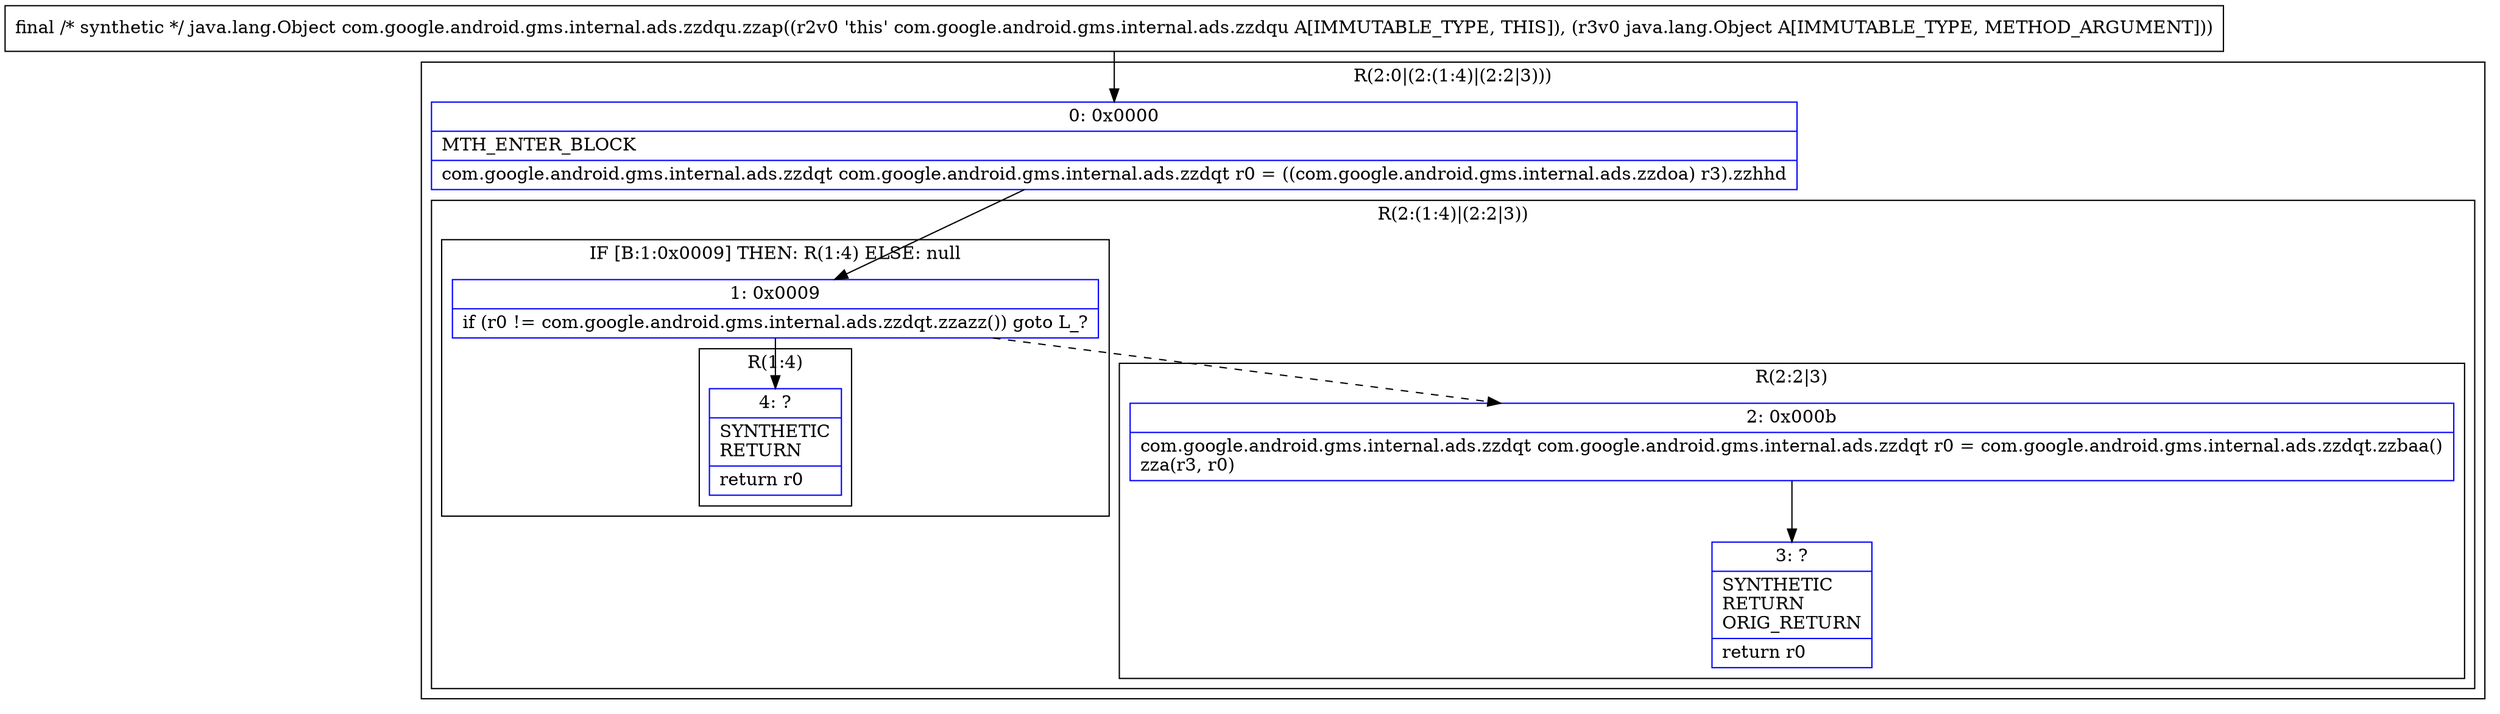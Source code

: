 digraph "CFG forcom.google.android.gms.internal.ads.zzdqu.zzap(Ljava\/lang\/Object;)Ljava\/lang\/Object;" {
subgraph cluster_Region_446015294 {
label = "R(2:0|(2:(1:4)|(2:2|3)))";
node [shape=record,color=blue];
Node_0 [shape=record,label="{0\:\ 0x0000|MTH_ENTER_BLOCK\l|com.google.android.gms.internal.ads.zzdqt com.google.android.gms.internal.ads.zzdqt r0 = ((com.google.android.gms.internal.ads.zzdoa) r3).zzhhd\l}"];
subgraph cluster_Region_988906300 {
label = "R(2:(1:4)|(2:2|3))";
node [shape=record,color=blue];
subgraph cluster_IfRegion_1956257849 {
label = "IF [B:1:0x0009] THEN: R(1:4) ELSE: null";
node [shape=record,color=blue];
Node_1 [shape=record,label="{1\:\ 0x0009|if (r0 != com.google.android.gms.internal.ads.zzdqt.zzazz()) goto L_?\l}"];
subgraph cluster_Region_1903915295 {
label = "R(1:4)";
node [shape=record,color=blue];
Node_4 [shape=record,label="{4\:\ ?|SYNTHETIC\lRETURN\l|return r0\l}"];
}
}
subgraph cluster_Region_369869705 {
label = "R(2:2|3)";
node [shape=record,color=blue];
Node_2 [shape=record,label="{2\:\ 0x000b|com.google.android.gms.internal.ads.zzdqt com.google.android.gms.internal.ads.zzdqt r0 = com.google.android.gms.internal.ads.zzdqt.zzbaa()\lzza(r3, r0)\l}"];
Node_3 [shape=record,label="{3\:\ ?|SYNTHETIC\lRETURN\lORIG_RETURN\l|return r0\l}"];
}
}
}
MethodNode[shape=record,label="{final \/* synthetic *\/ java.lang.Object com.google.android.gms.internal.ads.zzdqu.zzap((r2v0 'this' com.google.android.gms.internal.ads.zzdqu A[IMMUTABLE_TYPE, THIS]), (r3v0 java.lang.Object A[IMMUTABLE_TYPE, METHOD_ARGUMENT])) }"];
MethodNode -> Node_0;
Node_0 -> Node_1;
Node_1 -> Node_2[style=dashed];
Node_1 -> Node_4;
Node_2 -> Node_3;
}


